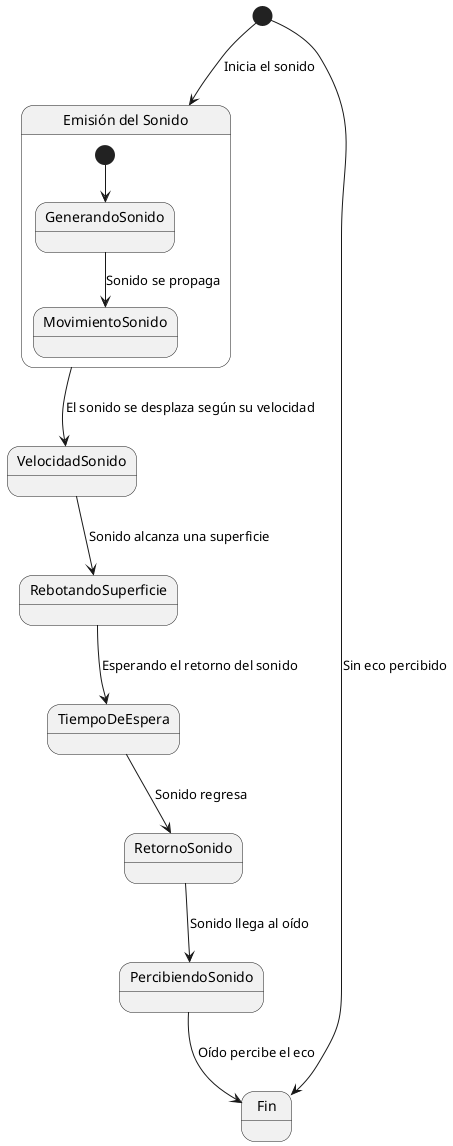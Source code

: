 @startuml

[*] --> EmisionSonido : Inicia el sonido

state "Emisión del Sonido" as EmisionSonido {
  [*] --> GenerandoSonido
  GenerandoSonido --> MovimientoSonido : Sonido se propaga
}

EmisionSonido --> VelocidadSonido : El sonido se desplaza según su velocidad
VelocidadSonido --> RebotandoSuperficie : Sonido alcanza una superficie
RebotandoSuperficie --> TiempoDeEspera : Esperando el retorno del sonido
TiempoDeEspera --> RetornoSonido : Sonido regresa

RetornoSonido --> PercibiendoSonido : Sonido llega al oído
PercibiendoSonido --> Fin : Oído percibe el eco

[*] --> Fin : Sin eco percibido
@enduml
